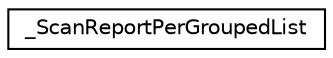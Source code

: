 digraph "Graphical Class Hierarchy"
{
  edge [fontname="Helvetica",fontsize="10",labelfontname="Helvetica",labelfontsize="10"];
  node [fontname="Helvetica",fontsize="10",shape=record];
  rankdir="LR";
  Node1 [label="_ScanReportPerGroupedList",height=0.2,width=0.4,color="black", fillcolor="white", style="filled",URL="$struct___scan_report_per_grouped_list.html"];
}
